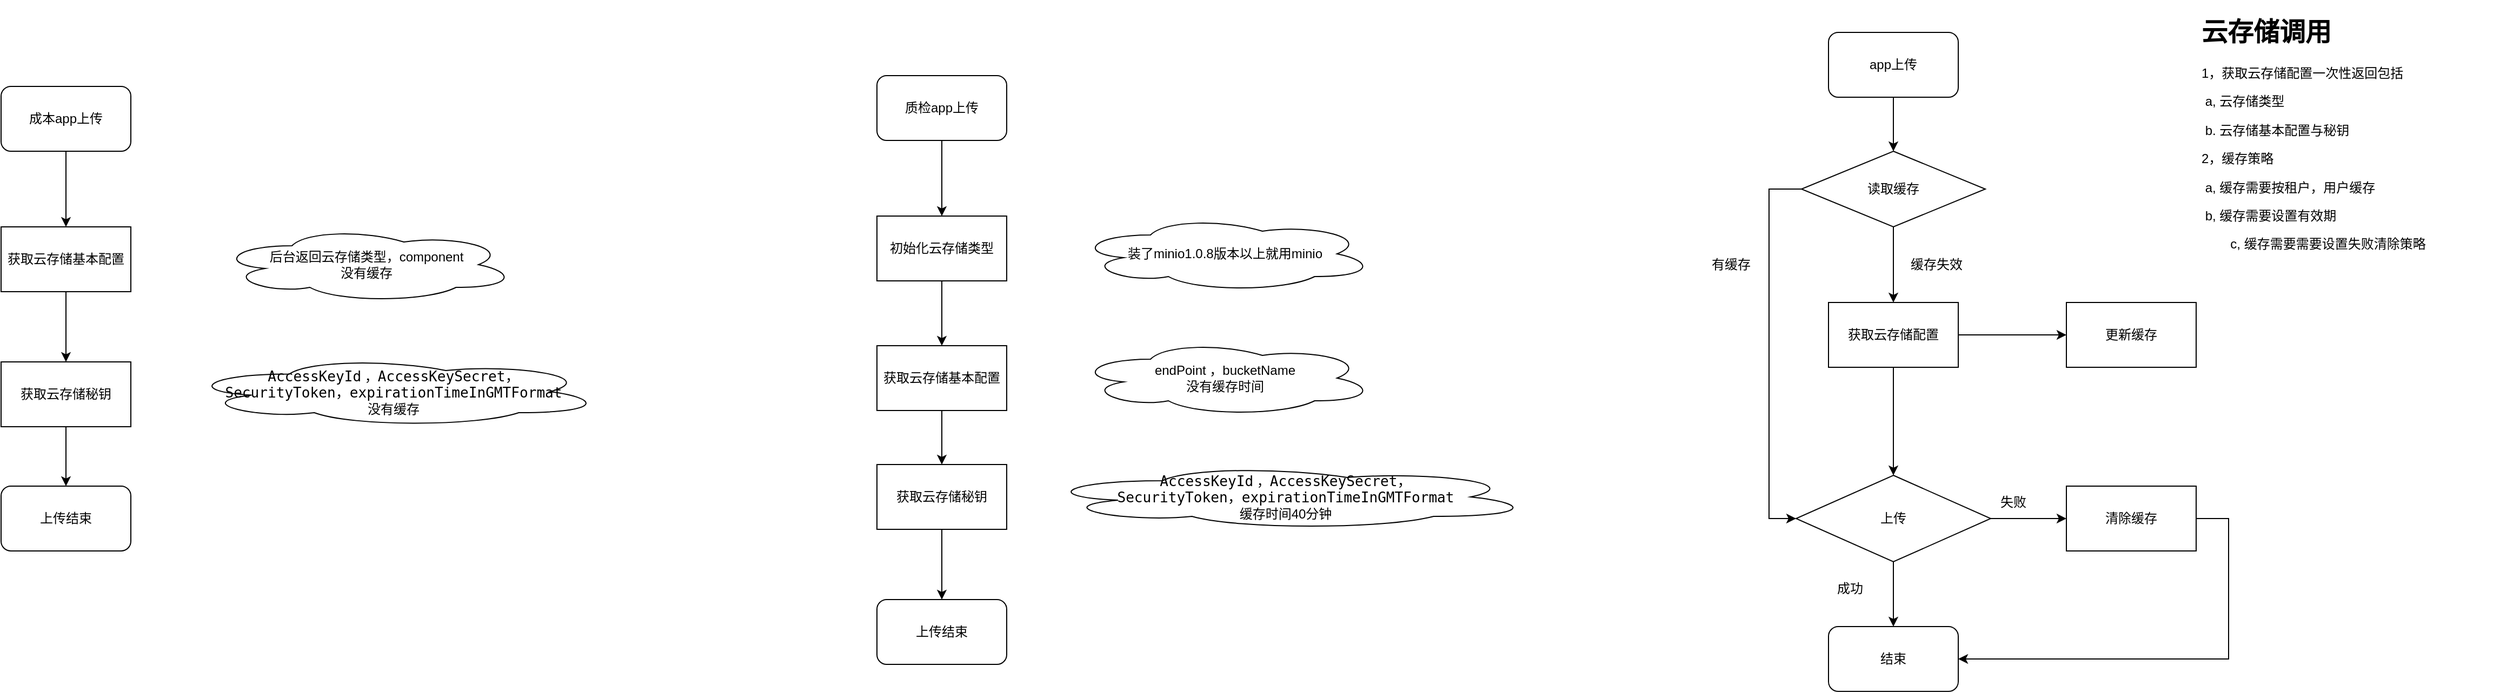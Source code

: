 <mxfile version="19.0.0" type="github">
  <diagram id="0_HV6388cUofbvvUN0Kh" name="Page-1">
    <mxGraphModel dx="2253" dy="1938" grid="1" gridSize="10" guides="1" tooltips="1" connect="1" arrows="1" fold="1" page="1" pageScale="1" pageWidth="827" pageHeight="1169" math="0" shadow="0">
      <root>
        <mxCell id="0" />
        <mxCell id="1" parent="0" />
        <mxCell id="XjUz5qdFZL2m0XnF_fmr-14" value="" style="group" vertex="1" connectable="0" parent="1">
          <mxGeometry x="160" y="60" width="606" height="545" as="geometry" />
        </mxCell>
        <mxCell id="XjUz5qdFZL2m0XnF_fmr-1" value="质检app上传" style="rounded=1;whiteSpace=wrap;html=1;" vertex="1" parent="XjUz5qdFZL2m0XnF_fmr-14">
          <mxGeometry width="120" height="60" as="geometry" />
        </mxCell>
        <mxCell id="XjUz5qdFZL2m0XnF_fmr-2" value="初始化云存储类型" style="rounded=0;whiteSpace=wrap;html=1;" vertex="1" parent="XjUz5qdFZL2m0XnF_fmr-14">
          <mxGeometry y="130" width="120" height="60" as="geometry" />
        </mxCell>
        <mxCell id="XjUz5qdFZL2m0XnF_fmr-9" style="edgeStyle=orthogonalEdgeStyle;rounded=0;orthogonalLoop=1;jettySize=auto;html=1;fontColor=#000000;" edge="1" parent="XjUz5qdFZL2m0XnF_fmr-14" source="XjUz5qdFZL2m0XnF_fmr-1" target="XjUz5qdFZL2m0XnF_fmr-2">
          <mxGeometry relative="1" as="geometry" />
        </mxCell>
        <mxCell id="XjUz5qdFZL2m0XnF_fmr-4" value="装了minio1.0.8版本以上就用minio" style="ellipse;shape=cloud;whiteSpace=wrap;html=1;" vertex="1" parent="XjUz5qdFZL2m0XnF_fmr-14">
          <mxGeometry x="184" y="130" width="276" height="70" as="geometry" />
        </mxCell>
        <mxCell id="XjUz5qdFZL2m0XnF_fmr-5" value="获取云存储基本配置" style="rounded=0;whiteSpace=wrap;html=1;" vertex="1" parent="XjUz5qdFZL2m0XnF_fmr-14">
          <mxGeometry y="250" width="120" height="60" as="geometry" />
        </mxCell>
        <mxCell id="XjUz5qdFZL2m0XnF_fmr-10" style="edgeStyle=orthogonalEdgeStyle;rounded=0;orthogonalLoop=1;jettySize=auto;html=1;entryX=0.5;entryY=0;entryDx=0;entryDy=0;fontColor=#000000;" edge="1" parent="XjUz5qdFZL2m0XnF_fmr-14" source="XjUz5qdFZL2m0XnF_fmr-2" target="XjUz5qdFZL2m0XnF_fmr-5">
          <mxGeometry relative="1" as="geometry" />
        </mxCell>
        <mxCell id="XjUz5qdFZL2m0XnF_fmr-6" value="endPoint ，bucketName&lt;br&gt;没有缓存时间" style="ellipse;shape=cloud;whiteSpace=wrap;html=1;" vertex="1" parent="XjUz5qdFZL2m0XnF_fmr-14">
          <mxGeometry x="184" y="245" width="276" height="70" as="geometry" />
        </mxCell>
        <mxCell id="XjUz5qdFZL2m0XnF_fmr-7" value="获取云存储秘钥" style="rounded=0;whiteSpace=wrap;html=1;" vertex="1" parent="XjUz5qdFZL2m0XnF_fmr-14">
          <mxGeometry y="360" width="120" height="60" as="geometry" />
        </mxCell>
        <mxCell id="XjUz5qdFZL2m0XnF_fmr-11" style="edgeStyle=orthogonalEdgeStyle;rounded=0;orthogonalLoop=1;jettySize=auto;html=1;entryX=0.5;entryY=0;entryDx=0;entryDy=0;fontColor=#000000;" edge="1" parent="XjUz5qdFZL2m0XnF_fmr-14" source="XjUz5qdFZL2m0XnF_fmr-5" target="XjUz5qdFZL2m0XnF_fmr-7">
          <mxGeometry relative="1" as="geometry" />
        </mxCell>
        <mxCell id="XjUz5qdFZL2m0XnF_fmr-8" value="&lt;span style=&quot;font-family: &amp;quot;JetBrains Mono&amp;quot;, monospace; font-size: 9.8pt;&quot;&gt;AccessKeyId&lt;/span&gt;&amp;nbsp;，&lt;span style=&quot;font-family: &amp;quot;JetBrains Mono&amp;quot;, monospace; font-size: 9.8pt;&quot;&gt;AccessKeySecret，&lt;br&gt;&lt;/span&gt;&lt;span style=&quot;font-family: &amp;quot;JetBrains Mono&amp;quot;, monospace; font-size: 9.8pt; background-color: initial;&quot;&gt;SecurityToken，&lt;/span&gt;&lt;span style=&quot;font-family: &amp;quot;JetBrains Mono&amp;quot;, monospace; font-size: 9.8pt; background-color: initial;&quot;&gt;expirationTimeInGMTFormat&lt;/span&gt;&lt;span style=&quot;color: rgb(169, 183, 198); font-family: &amp;quot;JetBrains Mono&amp;quot;, monospace; font-size: 9.8pt;&quot;&gt;&lt;br&gt;&lt;/span&gt;缓存时间40分钟" style="ellipse;shape=cloud;whiteSpace=wrap;html=1;" vertex="1" parent="XjUz5qdFZL2m0XnF_fmr-14">
          <mxGeometry x="150" y="360" width="456" height="60" as="geometry" />
        </mxCell>
        <mxCell id="XjUz5qdFZL2m0XnF_fmr-12" value="上传结束" style="rounded=1;whiteSpace=wrap;html=1;labelBackgroundColor=none;fontColor=#000000;" vertex="1" parent="XjUz5qdFZL2m0XnF_fmr-14">
          <mxGeometry y="485" width="120" height="60" as="geometry" />
        </mxCell>
        <mxCell id="XjUz5qdFZL2m0XnF_fmr-13" style="edgeStyle=orthogonalEdgeStyle;rounded=0;orthogonalLoop=1;jettySize=auto;html=1;fontColor=#000000;" edge="1" parent="XjUz5qdFZL2m0XnF_fmr-14" source="XjUz5qdFZL2m0XnF_fmr-7" target="XjUz5qdFZL2m0XnF_fmr-12">
          <mxGeometry relative="1" as="geometry" />
        </mxCell>
        <mxCell id="XjUz5qdFZL2m0XnF_fmr-16" value="成本app上传" style="rounded=1;whiteSpace=wrap;html=1;" vertex="1" parent="1">
          <mxGeometry x="-650" y="70" width="120" height="60" as="geometry" />
        </mxCell>
        <mxCell id="XjUz5qdFZL2m0XnF_fmr-18" style="edgeStyle=orthogonalEdgeStyle;rounded=0;orthogonalLoop=1;jettySize=auto;html=1;fontColor=#000000;" edge="1" parent="1" source="XjUz5qdFZL2m0XnF_fmr-16">
          <mxGeometry relative="1" as="geometry">
            <mxPoint x="-590" y="200" as="targetPoint" />
          </mxGeometry>
        </mxCell>
        <mxCell id="XjUz5qdFZL2m0XnF_fmr-19" value="后台返回云存储类型，component&lt;br&gt;没有缓存" style="ellipse;shape=cloud;whiteSpace=wrap;html=1;" vertex="1" parent="1">
          <mxGeometry x="-450" y="200" width="276" height="70" as="geometry" />
        </mxCell>
        <mxCell id="XjUz5qdFZL2m0XnF_fmr-20" value="获取云存储基本配置" style="rounded=0;whiteSpace=wrap;html=1;" vertex="1" parent="1">
          <mxGeometry x="-650" y="200" width="120" height="60" as="geometry" />
        </mxCell>
        <mxCell id="XjUz5qdFZL2m0XnF_fmr-22" value="&lt;span style=&quot;font-family: &amp;quot;JetBrains Mono&amp;quot;, monospace; font-size: 9.8pt;&quot;&gt;AccessKeyId&lt;/span&gt;&amp;nbsp;，&lt;span style=&quot;font-family: &amp;quot;JetBrains Mono&amp;quot;, monospace; font-size: 9.8pt;&quot;&gt;AccessKeySecret，&lt;br&gt;&lt;/span&gt;&lt;span style=&quot;background-color: initial; font-family: &amp;quot;JetBrains Mono&amp;quot;, monospace; font-size: 9.8pt;&quot;&gt;SecurityToken，&lt;/span&gt;&lt;span style=&quot;background-color: initial; font-family: &amp;quot;JetBrains Mono&amp;quot;, monospace; font-size: 9.8pt;&quot;&gt;expirationTimeInGMTFormat&lt;/span&gt;&lt;span style=&quot;color: rgb(169, 183, 198); font-family: &amp;quot;JetBrains Mono&amp;quot;, monospace; font-size: 9.8pt;&quot;&gt;&lt;br&gt;&lt;/span&gt;没有缓存" style="ellipse;shape=cloud;whiteSpace=wrap;html=1;" vertex="1" parent="1">
          <mxGeometry x="-480" y="320" width="386" height="65" as="geometry" />
        </mxCell>
        <mxCell id="XjUz5qdFZL2m0XnF_fmr-23" value="获取云存储秘钥" style="rounded=0;whiteSpace=wrap;html=1;" vertex="1" parent="1">
          <mxGeometry x="-650" y="325" width="120" height="60" as="geometry" />
        </mxCell>
        <mxCell id="XjUz5qdFZL2m0XnF_fmr-24" style="edgeStyle=orthogonalEdgeStyle;rounded=0;orthogonalLoop=1;jettySize=auto;html=1;entryX=0.5;entryY=0;entryDx=0;entryDy=0;fontColor=#000000;" edge="1" parent="1" source="XjUz5qdFZL2m0XnF_fmr-20" target="XjUz5qdFZL2m0XnF_fmr-23">
          <mxGeometry relative="1" as="geometry" />
        </mxCell>
        <mxCell id="XjUz5qdFZL2m0XnF_fmr-26" value="上传结束" style="rounded=1;whiteSpace=wrap;html=1;labelBackgroundColor=none;fontColor=#000000;" vertex="1" parent="1">
          <mxGeometry x="-650" y="440" width="120" height="60" as="geometry" />
        </mxCell>
        <mxCell id="XjUz5qdFZL2m0XnF_fmr-27" style="edgeStyle=orthogonalEdgeStyle;rounded=0;orthogonalLoop=1;jettySize=auto;html=1;fontColor=#000000;" edge="1" parent="1" source="XjUz5qdFZL2m0XnF_fmr-23" target="XjUz5qdFZL2m0XnF_fmr-26">
          <mxGeometry relative="1" as="geometry" />
        </mxCell>
        <mxCell id="XjUz5qdFZL2m0XnF_fmr-29" value="app上传" style="rounded=1;whiteSpace=wrap;html=1;" vertex="1" parent="1">
          <mxGeometry x="1040" y="20" width="120" height="60" as="geometry" />
        </mxCell>
        <mxCell id="XjUz5qdFZL2m0XnF_fmr-51" style="edgeStyle=orthogonalEdgeStyle;rounded=0;orthogonalLoop=1;jettySize=auto;html=1;entryX=0.5;entryY=0;entryDx=0;entryDy=0;fontColor=#000000;" edge="1" parent="1" source="XjUz5qdFZL2m0XnF_fmr-30" target="XjUz5qdFZL2m0XnF_fmr-46">
          <mxGeometry relative="1" as="geometry" />
        </mxCell>
        <mxCell id="XjUz5qdFZL2m0XnF_fmr-53" style="edgeStyle=orthogonalEdgeStyle;rounded=0;orthogonalLoop=1;jettySize=auto;html=1;entryX=0;entryY=0.5;entryDx=0;entryDy=0;fontColor=#000000;" edge="1" parent="1" source="XjUz5qdFZL2m0XnF_fmr-30" target="XjUz5qdFZL2m0XnF_fmr-52">
          <mxGeometry relative="1" as="geometry" />
        </mxCell>
        <mxCell id="XjUz5qdFZL2m0XnF_fmr-30" value="获取云存储配置" style="rounded=0;whiteSpace=wrap;html=1;" vertex="1" parent="1">
          <mxGeometry x="1040" y="270" width="120" height="60" as="geometry" />
        </mxCell>
        <mxCell id="XjUz5qdFZL2m0XnF_fmr-31" style="edgeStyle=orthogonalEdgeStyle;rounded=0;orthogonalLoop=1;jettySize=auto;html=1;fontColor=#000000;entryX=0.5;entryY=0;entryDx=0;entryDy=0;" edge="1" parent="1" source="XjUz5qdFZL2m0XnF_fmr-29" target="XjUz5qdFZL2m0XnF_fmr-43">
          <mxGeometry relative="1" as="geometry">
            <mxPoint x="1090" y="130" as="targetPoint" />
          </mxGeometry>
        </mxCell>
        <mxCell id="XjUz5qdFZL2m0XnF_fmr-42" style="edgeStyle=orthogonalEdgeStyle;rounded=0;orthogonalLoop=1;jettySize=auto;html=1;fontColor=#000000;exitX=0.5;exitY=1;exitDx=0;exitDy=0;" edge="1" parent="1" source="XjUz5qdFZL2m0XnF_fmr-43" target="XjUz5qdFZL2m0XnF_fmr-30">
          <mxGeometry relative="1" as="geometry">
            <mxPoint x="1090" y="190" as="sourcePoint" />
          </mxGeometry>
        </mxCell>
        <mxCell id="XjUz5qdFZL2m0XnF_fmr-44" style="edgeStyle=orthogonalEdgeStyle;rounded=0;orthogonalLoop=1;jettySize=auto;html=1;exitX=0;exitY=0.5;exitDx=0;exitDy=0;fontColor=#000000;entryX=0;entryY=0.5;entryDx=0;entryDy=0;" edge="1" parent="1" source="XjUz5qdFZL2m0XnF_fmr-43" target="XjUz5qdFZL2m0XnF_fmr-46">
          <mxGeometry relative="1" as="geometry">
            <mxPoint x="1000" y="450" as="targetPoint" />
            <Array as="points">
              <mxPoint x="985" y="165" />
              <mxPoint x="985" y="470" />
            </Array>
          </mxGeometry>
        </mxCell>
        <mxCell id="XjUz5qdFZL2m0XnF_fmr-43" value="读取缓存" style="rhombus;whiteSpace=wrap;html=1;labelBackgroundColor=none;fontColor=#000000;" vertex="1" parent="1">
          <mxGeometry x="1015" y="130" width="170" height="70" as="geometry" />
        </mxCell>
        <mxCell id="XjUz5qdFZL2m0XnF_fmr-50" style="edgeStyle=orthogonalEdgeStyle;rounded=0;orthogonalLoop=1;jettySize=auto;html=1;entryX=0.5;entryY=0;entryDx=0;entryDy=0;fontColor=#000000;" edge="1" parent="1" source="XjUz5qdFZL2m0XnF_fmr-46" target="XjUz5qdFZL2m0XnF_fmr-49">
          <mxGeometry relative="1" as="geometry" />
        </mxCell>
        <mxCell id="XjUz5qdFZL2m0XnF_fmr-56" style="edgeStyle=orthogonalEdgeStyle;rounded=0;orthogonalLoop=1;jettySize=auto;html=1;entryX=0;entryY=0.5;entryDx=0;entryDy=0;fontColor=#000000;" edge="1" parent="1" source="XjUz5qdFZL2m0XnF_fmr-46" target="XjUz5qdFZL2m0XnF_fmr-55">
          <mxGeometry relative="1" as="geometry" />
        </mxCell>
        <mxCell id="XjUz5qdFZL2m0XnF_fmr-46" value="上传" style="rhombus;whiteSpace=wrap;html=1;labelBackgroundColor=none;fontColor=#000000;" vertex="1" parent="1">
          <mxGeometry x="1010" y="430" width="180" height="80" as="geometry" />
        </mxCell>
        <mxCell id="XjUz5qdFZL2m0XnF_fmr-47" value="有缓存" style="text;html=1;strokeColor=none;fillColor=none;align=center;verticalAlign=middle;whiteSpace=wrap;rounded=0;labelBackgroundColor=none;fontColor=#000000;" vertex="1" parent="1">
          <mxGeometry x="920" y="220" width="60" height="30" as="geometry" />
        </mxCell>
        <mxCell id="XjUz5qdFZL2m0XnF_fmr-48" value="缓存失效" style="text;html=1;strokeColor=none;fillColor=none;align=center;verticalAlign=middle;whiteSpace=wrap;rounded=0;labelBackgroundColor=none;fontColor=#000000;" vertex="1" parent="1">
          <mxGeometry x="1110" y="220" width="60" height="30" as="geometry" />
        </mxCell>
        <mxCell id="XjUz5qdFZL2m0XnF_fmr-49" value="结束" style="rounded=1;whiteSpace=wrap;html=1;labelBackgroundColor=none;fontColor=#000000;" vertex="1" parent="1">
          <mxGeometry x="1040" y="570" width="120" height="60" as="geometry" />
        </mxCell>
        <mxCell id="XjUz5qdFZL2m0XnF_fmr-52" value="更新缓存" style="rounded=0;whiteSpace=wrap;html=1;labelBackgroundColor=none;fontColor=#000000;" vertex="1" parent="1">
          <mxGeometry x="1260" y="270" width="120" height="60" as="geometry" />
        </mxCell>
        <mxCell id="XjUz5qdFZL2m0XnF_fmr-54" value="&lt;h1&gt;云存储调用&lt;/h1&gt;&lt;p&gt;1，获取云存储配置一次性返回包括&lt;/p&gt;&lt;p&gt;&lt;span style=&quot;white-space: pre;&quot;&gt;&lt;span style=&quot;white-space: pre;&quot;&gt;	&lt;/span&gt;a, 云存储类型&lt;/span&gt;&lt;/p&gt;&lt;p&gt;&lt;span style=&quot;white-space: pre;&quot;&gt;&lt;span style=&quot;white-space: pre;&quot;&gt;	&lt;/span&gt;b. 云存储基本配置与秘钥&lt;/span&gt;&lt;/p&gt;&lt;p&gt;2，缓存策略&lt;/p&gt;&lt;p&gt;&lt;span style=&quot;white-space: pre;&quot;&gt;&lt;span style=&quot;white-space: pre;&quot;&gt;	&lt;/span&gt;a, 缓存需要按租户，用户缓存&lt;/span&gt;&lt;/p&gt;&lt;p&gt;&lt;span style=&quot;white-space: pre;&quot;&gt;&lt;span style=&quot;white-space: pre;&quot;&gt;	&lt;/span&gt;b, 缓存需要设置有效期&lt;/span&gt;&lt;/p&gt;&lt;p&gt;&amp;nbsp; &amp;nbsp; &amp;nbsp; &amp;nbsp; c, 缓存需要需要设置失败清除策略&lt;span style=&quot;white-space: pre;&quot;&gt;	&lt;/span&gt;&lt;br&gt;&lt;/p&gt;" style="text;html=1;strokeColor=none;fillColor=none;spacing=5;spacingTop=-20;whiteSpace=wrap;overflow=hidden;rounded=0;labelBackgroundColor=none;fontColor=#000000;" vertex="1" parent="1">
          <mxGeometry x="1380" width="280" height="390" as="geometry" />
        </mxCell>
        <mxCell id="XjUz5qdFZL2m0XnF_fmr-59" style="edgeStyle=orthogonalEdgeStyle;rounded=0;orthogonalLoop=1;jettySize=auto;html=1;entryX=1;entryY=0.5;entryDx=0;entryDy=0;fontColor=#000000;" edge="1" parent="1" source="XjUz5qdFZL2m0XnF_fmr-55" target="XjUz5qdFZL2m0XnF_fmr-49">
          <mxGeometry relative="1" as="geometry">
            <Array as="points">
              <mxPoint x="1410" y="470" />
              <mxPoint x="1410" y="600" />
            </Array>
          </mxGeometry>
        </mxCell>
        <mxCell id="XjUz5qdFZL2m0XnF_fmr-55" value="清除缓存" style="rounded=0;whiteSpace=wrap;html=1;labelBackgroundColor=none;fontColor=#000000;" vertex="1" parent="1">
          <mxGeometry x="1260" y="440" width="120" height="60" as="geometry" />
        </mxCell>
        <mxCell id="XjUz5qdFZL2m0XnF_fmr-57" value="成功" style="text;html=1;strokeColor=none;fillColor=none;align=center;verticalAlign=middle;whiteSpace=wrap;rounded=0;labelBackgroundColor=none;fontColor=#000000;" vertex="1" parent="1">
          <mxGeometry x="1030" y="520" width="60" height="30" as="geometry" />
        </mxCell>
        <mxCell id="XjUz5qdFZL2m0XnF_fmr-58" value="失败" style="text;html=1;strokeColor=none;fillColor=none;align=center;verticalAlign=middle;whiteSpace=wrap;rounded=0;labelBackgroundColor=none;fontColor=#000000;" vertex="1" parent="1">
          <mxGeometry x="1181" y="440" width="60" height="30" as="geometry" />
        </mxCell>
      </root>
    </mxGraphModel>
  </diagram>
</mxfile>
